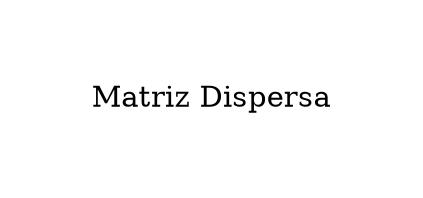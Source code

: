 digraph G {
graph [pad="0.5", nodesep="1", ranksep="1"];
label="Matriz Dispersa"
node [shape=box, height=0.8];
edge[dir="both"];
edge[dir="both"];

	{ rank = same; };
}
